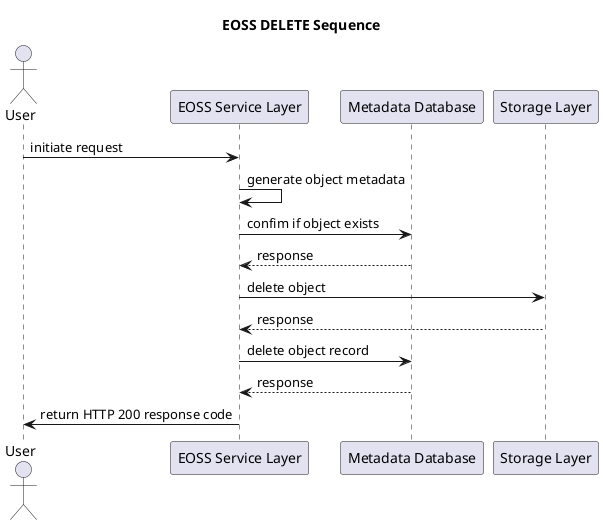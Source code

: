@startuml
title EOSS DELETE Sequence

actor User
User -> "EOSS Service Layer": initiate request
"EOSS Service Layer" -> "EOSS Service Layer": generate object metadata
"EOSS Service Layer" -> "Metadata Database": confim if object exists
"Metadata Database" --> "EOSS Service Layer": response
"EOSS Service Layer" -> "Storage Layer": delete object
"Storage Layer" --> "EOSS Service Layer": response
"EOSS Service Layer" -> "Metadata Database": delete object record
"Metadata Database" --> "EOSS Service Layer": response
"EOSS Service Layer" -> User: return HTTP 200 response code
@enduml
